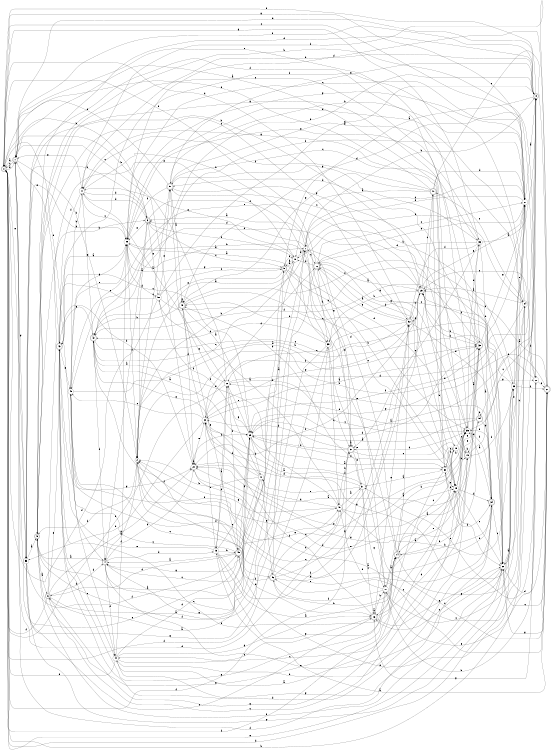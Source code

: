 digraph n44_9 {
__start0 [label="" shape="none"];

rankdir=LR;
size="8,5";

s0 [style="rounded,filled", color="black", fillcolor="white" shape="doublecircle", label="0"];
s1 [style="rounded,filled", color="black", fillcolor="white" shape="doublecircle", label="1"];
s2 [style="filled", color="black", fillcolor="white" shape="circle", label="2"];
s3 [style="rounded,filled", color="black", fillcolor="white" shape="doublecircle", label="3"];
s4 [style="rounded,filled", color="black", fillcolor="white" shape="doublecircle", label="4"];
s5 [style="rounded,filled", color="black", fillcolor="white" shape="doublecircle", label="5"];
s6 [style="rounded,filled", color="black", fillcolor="white" shape="doublecircle", label="6"];
s7 [style="filled", color="black", fillcolor="white" shape="circle", label="7"];
s8 [style="rounded,filled", color="black", fillcolor="white" shape="doublecircle", label="8"];
s9 [style="rounded,filled", color="black", fillcolor="white" shape="doublecircle", label="9"];
s10 [style="filled", color="black", fillcolor="white" shape="circle", label="10"];
s11 [style="filled", color="black", fillcolor="white" shape="circle", label="11"];
s12 [style="filled", color="black", fillcolor="white" shape="circle", label="12"];
s13 [style="filled", color="black", fillcolor="white" shape="circle", label="13"];
s14 [style="rounded,filled", color="black", fillcolor="white" shape="doublecircle", label="14"];
s15 [style="filled", color="black", fillcolor="white" shape="circle", label="15"];
s16 [style="rounded,filled", color="black", fillcolor="white" shape="doublecircle", label="16"];
s17 [style="filled", color="black", fillcolor="white" shape="circle", label="17"];
s18 [style="filled", color="black", fillcolor="white" shape="circle", label="18"];
s19 [style="rounded,filled", color="black", fillcolor="white" shape="doublecircle", label="19"];
s20 [style="filled", color="black", fillcolor="white" shape="circle", label="20"];
s21 [style="rounded,filled", color="black", fillcolor="white" shape="doublecircle", label="21"];
s22 [style="filled", color="black", fillcolor="white" shape="circle", label="22"];
s23 [style="filled", color="black", fillcolor="white" shape="circle", label="23"];
s24 [style="filled", color="black", fillcolor="white" shape="circle", label="24"];
s25 [style="rounded,filled", color="black", fillcolor="white" shape="doublecircle", label="25"];
s26 [style="rounded,filled", color="black", fillcolor="white" shape="doublecircle", label="26"];
s27 [style="filled", color="black", fillcolor="white" shape="circle", label="27"];
s28 [style="filled", color="black", fillcolor="white" shape="circle", label="28"];
s29 [style="filled", color="black", fillcolor="white" shape="circle", label="29"];
s30 [style="filled", color="black", fillcolor="white" shape="circle", label="30"];
s31 [style="filled", color="black", fillcolor="white" shape="circle", label="31"];
s32 [style="filled", color="black", fillcolor="white" shape="circle", label="32"];
s33 [style="rounded,filled", color="black", fillcolor="white" shape="doublecircle", label="33"];
s34 [style="rounded,filled", color="black", fillcolor="white" shape="doublecircle", label="34"];
s35 [style="filled", color="black", fillcolor="white" shape="circle", label="35"];
s36 [style="filled", color="black", fillcolor="white" shape="circle", label="36"];
s37 [style="rounded,filled", color="black", fillcolor="white" shape="doublecircle", label="37"];
s38 [style="filled", color="black", fillcolor="white" shape="circle", label="38"];
s39 [style="filled", color="black", fillcolor="white" shape="circle", label="39"];
s40 [style="filled", color="black", fillcolor="white" shape="circle", label="40"];
s41 [style="filled", color="black", fillcolor="white" shape="circle", label="41"];
s42 [style="rounded,filled", color="black", fillcolor="white" shape="doublecircle", label="42"];
s43 [style="rounded,filled", color="black", fillcolor="white" shape="doublecircle", label="43"];
s44 [style="filled", color="black", fillcolor="white" shape="circle", label="44"];
s45 [style="filled", color="black", fillcolor="white" shape="circle", label="45"];
s46 [style="rounded,filled", color="black", fillcolor="white" shape="doublecircle", label="46"];
s47 [style="rounded,filled", color="black", fillcolor="white" shape="doublecircle", label="47"];
s48 [style="rounded,filled", color="black", fillcolor="white" shape="doublecircle", label="48"];
s49 [style="rounded,filled", color="black", fillcolor="white" shape="doublecircle", label="49"];
s50 [style="filled", color="black", fillcolor="white" shape="circle", label="50"];
s51 [style="rounded,filled", color="black", fillcolor="white" shape="doublecircle", label="51"];
s52 [style="rounded,filled", color="black", fillcolor="white" shape="doublecircle", label="52"];
s53 [style="filled", color="black", fillcolor="white" shape="circle", label="53"];
s54 [style="rounded,filled", color="black", fillcolor="white" shape="doublecircle", label="54"];
s0 -> s1 [label="a"];
s0 -> s3 [label="b"];
s0 -> s27 [label="c"];
s0 -> s4 [label="d"];
s0 -> s53 [label="e"];
s0 -> s39 [label="f"];
s0 -> s36 [label="g"];
s1 -> s0 [label="a"];
s1 -> s2 [label="b"];
s1 -> s0 [label="c"];
s1 -> s37 [label="d"];
s1 -> s33 [label="e"];
s1 -> s34 [label="f"];
s1 -> s53 [label="g"];
s2 -> s3 [label="a"];
s2 -> s7 [label="b"];
s2 -> s51 [label="c"];
s2 -> s16 [label="d"];
s2 -> s34 [label="e"];
s2 -> s5 [label="f"];
s2 -> s4 [label="g"];
s3 -> s4 [label="a"];
s3 -> s53 [label="b"];
s3 -> s9 [label="c"];
s3 -> s11 [label="d"];
s3 -> s38 [label="e"];
s3 -> s37 [label="f"];
s3 -> s50 [label="g"];
s4 -> s5 [label="a"];
s4 -> s20 [label="b"];
s4 -> s9 [label="c"];
s4 -> s13 [label="d"];
s4 -> s22 [label="e"];
s4 -> s44 [label="f"];
s4 -> s29 [label="g"];
s5 -> s6 [label="a"];
s5 -> s28 [label="b"];
s5 -> s52 [label="c"];
s5 -> s8 [label="d"];
s5 -> s10 [label="e"];
s5 -> s22 [label="f"];
s5 -> s14 [label="g"];
s6 -> s7 [label="a"];
s6 -> s3 [label="b"];
s6 -> s15 [label="c"];
s6 -> s4 [label="d"];
s6 -> s43 [label="e"];
s6 -> s0 [label="f"];
s6 -> s20 [label="g"];
s7 -> s3 [label="a"];
s7 -> s8 [label="b"];
s7 -> s26 [label="c"];
s7 -> s3 [label="d"];
s7 -> s17 [label="e"];
s7 -> s24 [label="f"];
s7 -> s15 [label="g"];
s8 -> s9 [label="a"];
s8 -> s11 [label="b"];
s8 -> s46 [label="c"];
s8 -> s1 [label="d"];
s8 -> s0 [label="e"];
s8 -> s1 [label="f"];
s8 -> s51 [label="g"];
s9 -> s10 [label="a"];
s9 -> s15 [label="b"];
s9 -> s15 [label="c"];
s9 -> s19 [label="d"];
s9 -> s42 [label="e"];
s9 -> s10 [label="f"];
s9 -> s38 [label="g"];
s10 -> s2 [label="a"];
s10 -> s7 [label="b"];
s10 -> s2 [label="c"];
s10 -> s3 [label="d"];
s10 -> s11 [label="e"];
s10 -> s9 [label="f"];
s10 -> s4 [label="g"];
s11 -> s12 [label="a"];
s11 -> s37 [label="b"];
s11 -> s38 [label="c"];
s11 -> s3 [label="d"];
s11 -> s1 [label="e"];
s11 -> s43 [label="f"];
s11 -> s42 [label="g"];
s12 -> s13 [label="a"];
s12 -> s1 [label="b"];
s12 -> s35 [label="c"];
s12 -> s8 [label="d"];
s12 -> s0 [label="e"];
s12 -> s49 [label="f"];
s12 -> s51 [label="g"];
s13 -> s14 [label="a"];
s13 -> s49 [label="b"];
s13 -> s29 [label="c"];
s13 -> s12 [label="d"];
s13 -> s43 [label="e"];
s13 -> s52 [label="f"];
s13 -> s14 [label="g"];
s14 -> s15 [label="a"];
s14 -> s48 [label="b"];
s14 -> s35 [label="c"];
s14 -> s7 [label="d"];
s14 -> s52 [label="e"];
s14 -> s36 [label="f"];
s14 -> s27 [label="g"];
s15 -> s16 [label="a"];
s15 -> s22 [label="b"];
s15 -> s22 [label="c"];
s15 -> s34 [label="d"];
s15 -> s33 [label="e"];
s15 -> s30 [label="f"];
s15 -> s33 [label="g"];
s16 -> s16 [label="a"];
s16 -> s17 [label="b"];
s16 -> s44 [label="c"];
s16 -> s35 [label="d"];
s16 -> s52 [label="e"];
s16 -> s32 [label="f"];
s16 -> s22 [label="g"];
s17 -> s14 [label="a"];
s17 -> s18 [label="b"];
s17 -> s27 [label="c"];
s17 -> s40 [label="d"];
s17 -> s28 [label="e"];
s17 -> s46 [label="f"];
s17 -> s43 [label="g"];
s18 -> s1 [label="a"];
s18 -> s19 [label="b"];
s18 -> s35 [label="c"];
s18 -> s30 [label="d"];
s18 -> s2 [label="e"];
s18 -> s29 [label="f"];
s18 -> s6 [label="g"];
s19 -> s20 [label="a"];
s19 -> s19 [label="b"];
s19 -> s8 [label="c"];
s19 -> s54 [label="d"];
s19 -> s25 [label="e"];
s19 -> s23 [label="f"];
s19 -> s5 [label="g"];
s20 -> s21 [label="a"];
s20 -> s20 [label="b"];
s20 -> s1 [label="c"];
s20 -> s15 [label="d"];
s20 -> s32 [label="e"];
s20 -> s29 [label="f"];
s20 -> s27 [label="g"];
s21 -> s13 [label="a"];
s21 -> s2 [label="b"];
s21 -> s22 [label="c"];
s21 -> s38 [label="d"];
s21 -> s25 [label="e"];
s21 -> s11 [label="f"];
s21 -> s22 [label="g"];
s22 -> s23 [label="a"];
s22 -> s8 [label="b"];
s22 -> s16 [label="c"];
s22 -> s21 [label="d"];
s22 -> s0 [label="e"];
s22 -> s25 [label="f"];
s22 -> s44 [label="g"];
s23 -> s24 [label="a"];
s23 -> s10 [label="b"];
s23 -> s39 [label="c"];
s23 -> s0 [label="d"];
s23 -> s27 [label="e"];
s23 -> s21 [label="f"];
s23 -> s20 [label="g"];
s24 -> s25 [label="a"];
s24 -> s0 [label="b"];
s24 -> s47 [label="c"];
s24 -> s38 [label="d"];
s24 -> s22 [label="e"];
s24 -> s43 [label="f"];
s24 -> s29 [label="g"];
s25 -> s26 [label="a"];
s25 -> s33 [label="b"];
s25 -> s47 [label="c"];
s25 -> s45 [label="d"];
s25 -> s27 [label="e"];
s25 -> s20 [label="f"];
s25 -> s52 [label="g"];
s26 -> s6 [label="a"];
s26 -> s15 [label="b"];
s26 -> s27 [label="c"];
s26 -> s10 [label="d"];
s26 -> s0 [label="e"];
s26 -> s39 [label="f"];
s26 -> s35 [label="g"];
s27 -> s8 [label="a"];
s27 -> s28 [label="b"];
s27 -> s7 [label="c"];
s27 -> s7 [label="d"];
s27 -> s26 [label="e"];
s27 -> s29 [label="f"];
s27 -> s0 [label="g"];
s28 -> s29 [label="a"];
s28 -> s17 [label="b"];
s28 -> s25 [label="c"];
s28 -> s48 [label="d"];
s28 -> s31 [label="e"];
s28 -> s21 [label="f"];
s28 -> s16 [label="g"];
s29 -> s30 [label="a"];
s29 -> s41 [label="b"];
s29 -> s43 [label="c"];
s29 -> s33 [label="d"];
s29 -> s12 [label="e"];
s29 -> s30 [label="f"];
s29 -> s12 [label="g"];
s30 -> s31 [label="a"];
s30 -> s35 [label="b"];
s30 -> s18 [label="c"];
s30 -> s34 [label="d"];
s30 -> s15 [label="e"];
s30 -> s0 [label="f"];
s30 -> s11 [label="g"];
s31 -> s32 [label="a"];
s31 -> s48 [label="b"];
s31 -> s16 [label="c"];
s31 -> s32 [label="d"];
s31 -> s41 [label="e"];
s31 -> s45 [label="f"];
s31 -> s17 [label="g"];
s32 -> s33 [label="a"];
s32 -> s53 [label="b"];
s32 -> s45 [label="c"];
s32 -> s26 [label="d"];
s32 -> s13 [label="e"];
s32 -> s48 [label="f"];
s32 -> s52 [label="g"];
s33 -> s34 [label="a"];
s33 -> s25 [label="b"];
s33 -> s5 [label="c"];
s33 -> s51 [label="d"];
s33 -> s20 [label="e"];
s33 -> s42 [label="f"];
s33 -> s27 [label="g"];
s34 -> s35 [label="a"];
s34 -> s14 [label="b"];
s34 -> s22 [label="c"];
s34 -> s43 [label="d"];
s34 -> s12 [label="e"];
s34 -> s35 [label="f"];
s34 -> s2 [label="g"];
s35 -> s33 [label="a"];
s35 -> s36 [label="b"];
s35 -> s51 [label="c"];
s35 -> s37 [label="d"];
s35 -> s14 [label="e"];
s35 -> s34 [label="f"];
s35 -> s28 [label="g"];
s36 -> s8 [label="a"];
s36 -> s34 [label="b"];
s36 -> s37 [label="c"];
s36 -> s26 [label="d"];
s36 -> s38 [label="e"];
s36 -> s52 [label="f"];
s36 -> s51 [label="g"];
s37 -> s37 [label="a"];
s37 -> s32 [label="b"];
s37 -> s18 [label="c"];
s37 -> s29 [label="d"];
s37 -> s31 [label="e"];
s37 -> s0 [label="f"];
s37 -> s26 [label="g"];
s38 -> s7 [label="a"];
s38 -> s39 [label="b"];
s38 -> s27 [label="c"];
s38 -> s50 [label="d"];
s38 -> s45 [label="e"];
s38 -> s2 [label="f"];
s38 -> s27 [label="g"];
s39 -> s38 [label="a"];
s39 -> s25 [label="b"];
s39 -> s40 [label="c"];
s39 -> s42 [label="d"];
s39 -> s17 [label="e"];
s39 -> s5 [label="f"];
s39 -> s1 [label="g"];
s40 -> s31 [label="a"];
s40 -> s37 [label="b"];
s40 -> s21 [label="c"];
s40 -> s41 [label="d"];
s40 -> s42 [label="e"];
s40 -> s35 [label="f"];
s40 -> s2 [label="g"];
s41 -> s5 [label="a"];
s41 -> s2 [label="b"];
s41 -> s4 [label="c"];
s41 -> s32 [label="d"];
s41 -> s42 [label="e"];
s41 -> s50 [label="f"];
s41 -> s46 [label="g"];
s42 -> s29 [label="a"];
s42 -> s22 [label="b"];
s42 -> s22 [label="c"];
s42 -> s4 [label="d"];
s42 -> s8 [label="e"];
s42 -> s27 [label="f"];
s42 -> s43 [label="g"];
s43 -> s38 [label="a"];
s43 -> s20 [label="b"];
s43 -> s44 [label="c"];
s43 -> s1 [label="d"];
s43 -> s45 [label="e"];
s43 -> s17 [label="f"];
s43 -> s20 [label="g"];
s44 -> s15 [label="a"];
s44 -> s19 [label="b"];
s44 -> s19 [label="c"];
s44 -> s29 [label="d"];
s44 -> s0 [label="e"];
s44 -> s38 [label="f"];
s44 -> s16 [label="g"];
s45 -> s33 [label="a"];
s45 -> s11 [label="b"];
s45 -> s46 [label="c"];
s45 -> s44 [label="d"];
s45 -> s25 [label="e"];
s45 -> s40 [label="f"];
s45 -> s38 [label="g"];
s46 -> s9 [label="a"];
s46 -> s14 [label="b"];
s46 -> s40 [label="c"];
s46 -> s40 [label="d"];
s46 -> s47 [label="e"];
s46 -> s49 [label="f"];
s46 -> s25 [label="g"];
s47 -> s10 [label="a"];
s47 -> s30 [label="b"];
s47 -> s21 [label="c"];
s47 -> s27 [label="d"];
s47 -> s1 [label="e"];
s47 -> s11 [label="f"];
s47 -> s48 [label="g"];
s48 -> s29 [label="a"];
s48 -> s42 [label="b"];
s48 -> s35 [label="c"];
s48 -> s20 [label="d"];
s48 -> s49 [label="e"];
s48 -> s23 [label="f"];
s48 -> s48 [label="g"];
s49 -> s4 [label="a"];
s49 -> s7 [label="b"];
s49 -> s45 [label="c"];
s49 -> s6 [label="d"];
s49 -> s24 [label="e"];
s49 -> s42 [label="f"];
s49 -> s29 [label="g"];
s50 -> s40 [label="a"];
s50 -> s22 [label="b"];
s50 -> s43 [label="c"];
s50 -> s0 [label="d"];
s50 -> s51 [label="e"];
s50 -> s9 [label="f"];
s50 -> s8 [label="g"];
s51 -> s48 [label="a"];
s51 -> s27 [label="b"];
s51 -> s36 [label="c"];
s51 -> s0 [label="d"];
s51 -> s24 [label="e"];
s51 -> s38 [label="f"];
s51 -> s35 [label="g"];
s52 -> s26 [label="a"];
s52 -> s25 [label="b"];
s52 -> s12 [label="c"];
s52 -> s0 [label="d"];
s52 -> s22 [label="e"];
s52 -> s32 [label="f"];
s52 -> s26 [label="g"];
s53 -> s5 [label="a"];
s53 -> s25 [label="b"];
s53 -> s16 [label="c"];
s53 -> s38 [label="d"];
s53 -> s49 [label="e"];
s53 -> s49 [label="f"];
s53 -> s23 [label="g"];
s54 -> s29 [label="a"];
s54 -> s54 [label="b"];
s54 -> s2 [label="c"];
s54 -> s32 [label="d"];
s54 -> s8 [label="e"];
s54 -> s53 [label="f"];
s54 -> s34 [label="g"];

}